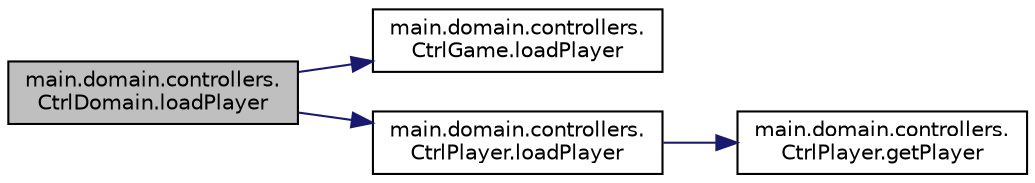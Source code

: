 digraph "main.domain.controllers.CtrlDomain.loadPlayer"
{
 // INTERACTIVE_SVG=YES
 // LATEX_PDF_SIZE
  edge [fontname="Helvetica",fontsize="10",labelfontname="Helvetica",labelfontsize="10"];
  node [fontname="Helvetica",fontsize="10",shape=record];
  rankdir="LR";
  Node1 [label="main.domain.controllers.\lCtrlDomain.loadPlayer",height=0.2,width=0.4,color="black", fillcolor="grey75", style="filled", fontcolor="black",tooltip=" "];
  Node1 -> Node2 [color="midnightblue",fontsize="10",style="solid",fontname="Helvetica"];
  Node2 [label="main.domain.controllers.\lCtrlGame.loadPlayer",height=0.2,width=0.4,color="black", fillcolor="white", style="filled",URL="$classmain_1_1domain_1_1controllers_1_1CtrlGame.html#a94b9dd21f8afb1b99fc5e30389d1ab34",tooltip=" "];
  Node1 -> Node3 [color="midnightblue",fontsize="10",style="solid",fontname="Helvetica"];
  Node3 [label="main.domain.controllers.\lCtrlPlayer.loadPlayer",height=0.2,width=0.4,color="black", fillcolor="white", style="filled",URL="$classmain_1_1domain_1_1controllers_1_1CtrlPlayer.html#a0ef090ff952637edf891dd243d70e972",tooltip=" "];
  Node3 -> Node4 [color="midnightblue",fontsize="10",style="solid",fontname="Helvetica"];
  Node4 [label="main.domain.controllers.\lCtrlPlayer.getPlayer",height=0.2,width=0.4,color="black", fillcolor="white", style="filled",URL="$classmain_1_1domain_1_1controllers_1_1CtrlPlayer.html#a44b56624d2a973822e4f2c1dcfe3d1e0",tooltip=" "];
}
